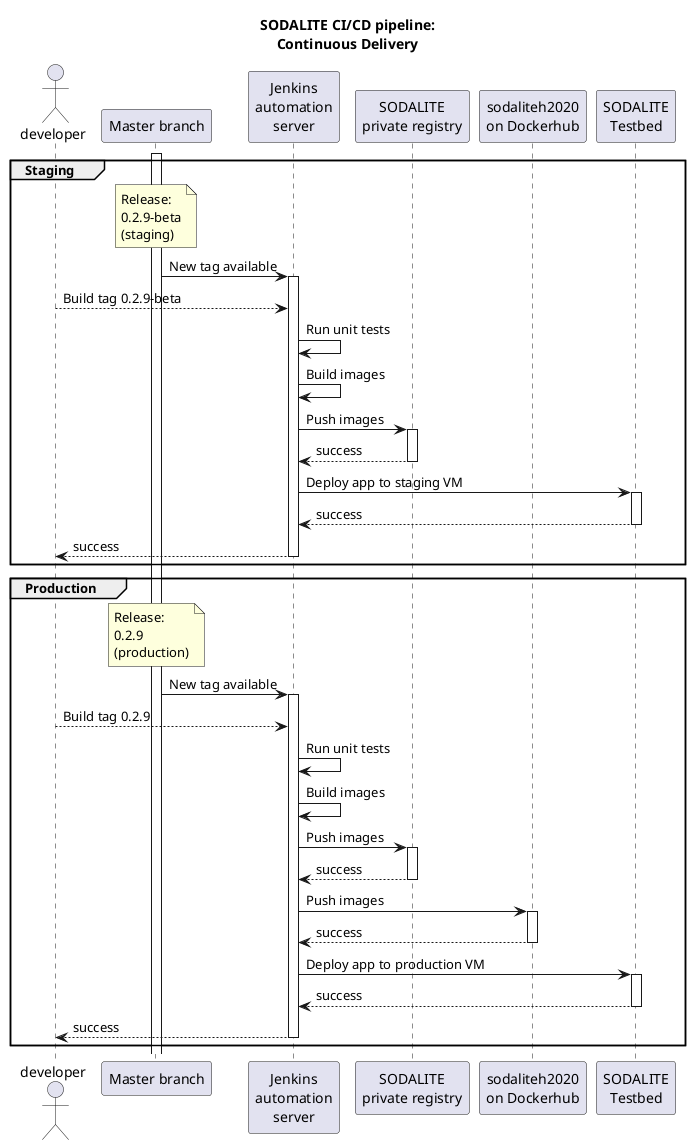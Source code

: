 @startuml

title SODALITE CI/CD pipeline:\nContinuous Delivery

'actors and participants
actor "developer" as human
participant "Master branch" as master
participant "Jenkins\nautomation\nserver" as jenkins
participant "SODALITE\nprivate registry" as private_registry
participant "sodaliteh2020\non Dockerhub" as dockerhub
participant "SODALITE\nTestbed" as testbed

'Staging 
group Staging
activate master
note over master: Release:\n0.2.9-beta\n(staging)

master -> jenkins: New tag available
activate jenkins

human --> jenkins: Build tag 0.2.9-beta
jenkins -> jenkins: Run unit tests

jenkins -> jenkins: Build images
jenkins -> private_registry: Push images
activate private_registry
jenkins <-- private_registry: success

deactivate private_registry
jenkins -> testbed: Deploy app to staging VM
activate testbed
jenkins <-- testbed: success
deactivate testbed

jenkins --> human: success
deactivate jenkins
end

'Production
group Production

activate master
note over master: Release:\n0.2.9\n(production)

master -> jenkins: New tag available
activate jenkins
human --> jenkins: Build tag 0.2.9
jenkins -> jenkins: Run unit tests
jenkins -> jenkins: Build images
jenkins -> private_registry: Push images
activate private_registry
jenkins <-- private_registry: success
deactivate private_registry
jenkins -> dockerhub: Push images
activate dockerhub
jenkins <-- dockerhub: success
deactivate dockerhub

jenkins -> testbed: Deploy app to production VM
activate testbed
jenkins <-- testbed: success
deactivate testbed

jenkins --> human: success
deactivate jenkins
end


@enduml